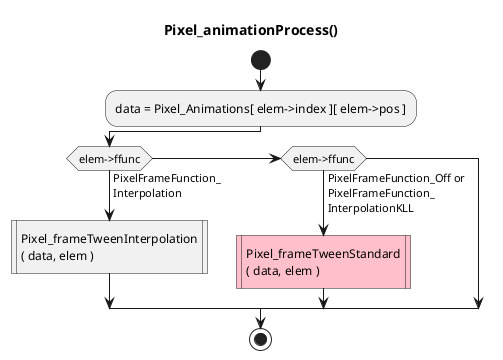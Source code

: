 '
' Pixel_animationProcess.uml
'

@startuml
title Pixel_animationProcess()
start
:data = Pixel_Animations[ elem->index ][ elem->pos ];
if (elem->ffunc) then (PixelFrameFunction_\nInterpolation)
 :Pixel_frameTweenInterpolation\n( data, elem )|
elseif (elem->ffunc) then (PixelFrameFunction_Off or\nPixelFrameFunction_\nInterpolationKLL)
 #Pink:Pixel_frameTweenStandard\n( data, elem )|
endif
stop
@enduml
